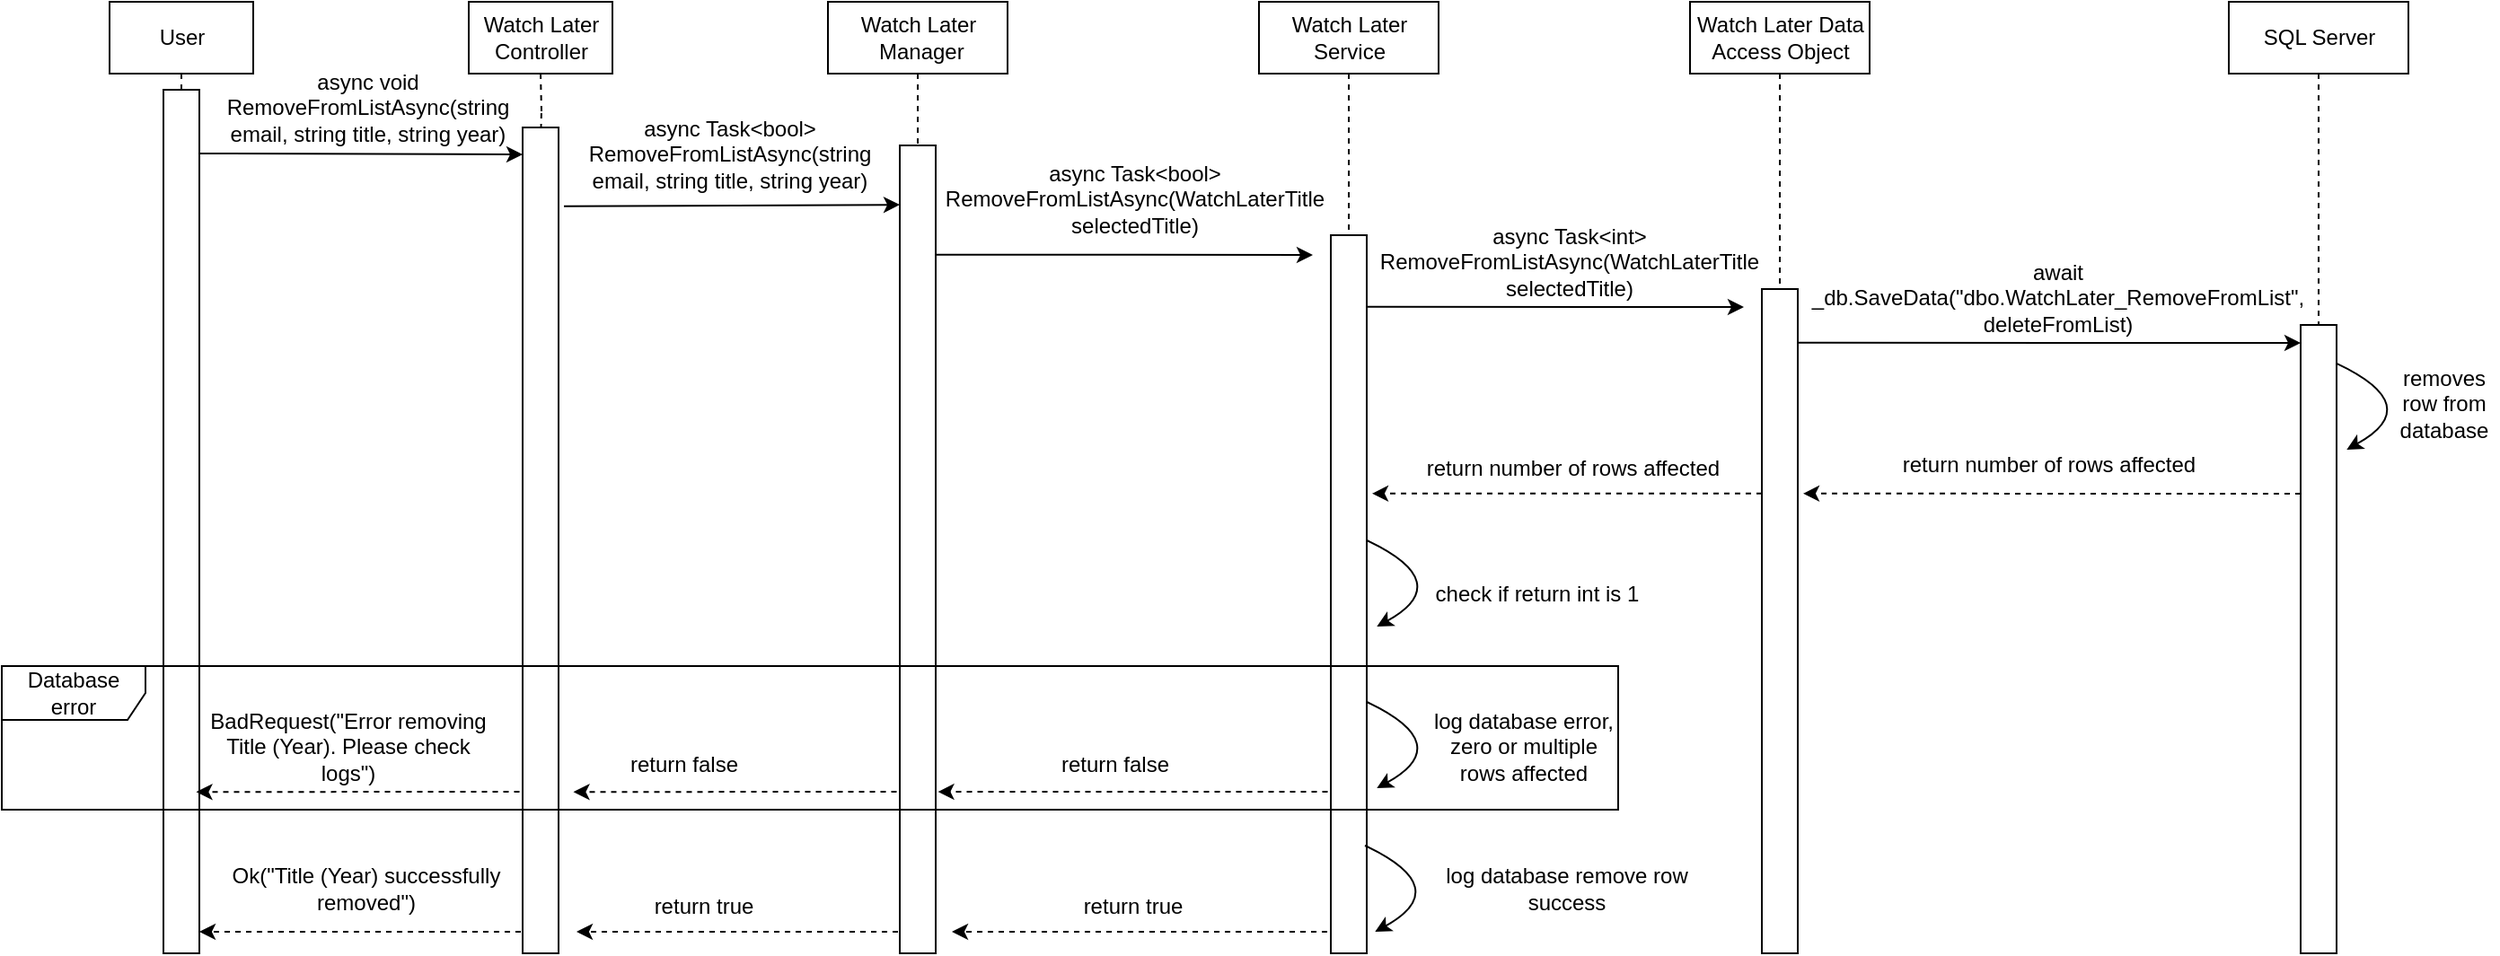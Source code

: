 <mxfile version="17.4.6" type="device"><diagram id="4X9oNEag19hwmWd98fdz" name="Page-1"><mxGraphModel dx="611" dy="556" grid="1" gridSize="10" guides="1" tooltips="1" connect="1" arrows="1" fold="1" page="1" pageScale="1" pageWidth="850" pageHeight="1100" math="0" shadow="0"><root><mxCell id="0"/><mxCell id="1" parent="0"/><mxCell id="0t8EL8WvMx8IOm_KOiA5-8" style="edgeStyle=orthogonalEdgeStyle;rounded=0;orthogonalLoop=1;jettySize=auto;html=1;exitX=0.5;exitY=1;exitDx=0;exitDy=0;entryX=0.5;entryY=0;entryDx=0;entryDy=0;endArrow=none;endFill=0;dashed=1;" parent="1" edge="1"><mxGeometry relative="1" as="geometry"><mxPoint x="360" y="80" as="sourcePoint"/><mxPoint x="360" y="120" as="targetPoint"/></mxGeometry></mxCell><mxCell id="0t8EL8WvMx8IOm_KOiA5-1" value="&lt;div&gt;Watch Later&lt;br&gt;&lt;/div&gt;&lt;div&gt;Controller&lt;/div&gt;" style="html=1;" parent="1" vertex="1"><mxGeometry x="320" y="40" width="80" height="40" as="geometry"/></mxCell><mxCell id="0t8EL8WvMx8IOm_KOiA5-15" style="edgeStyle=orthogonalEdgeStyle;rounded=0;orthogonalLoop=1;jettySize=auto;html=1;exitX=0.5;exitY=1;exitDx=0;exitDy=0;entryX=0.5;entryY=0;entryDx=0;entryDy=0;dashed=1;endArrow=none;endFill=0;" parent="1" source="0t8EL8WvMx8IOm_KOiA5-2" target="0t8EL8WvMx8IOm_KOiA5-5" edge="1"><mxGeometry relative="1" as="geometry"/></mxCell><mxCell id="0t8EL8WvMx8IOm_KOiA5-2" value="&lt;div&gt;Watch Later&lt;/div&gt;&lt;div&gt;&amp;nbsp;Manager&lt;/div&gt;" style="html=1;" parent="1" vertex="1"><mxGeometry x="520" y="40" width="100" height="40" as="geometry"/></mxCell><mxCell id="0t8EL8WvMx8IOm_KOiA5-4" value="" style="rounded=0;whiteSpace=wrap;html=1;" parent="1" vertex="1"><mxGeometry x="350" y="110" width="20" height="460" as="geometry"/></mxCell><mxCell id="0t8EL8WvMx8IOm_KOiA5-5" value="" style="rounded=0;whiteSpace=wrap;html=1;" parent="1" vertex="1"><mxGeometry x="560" y="120" width="20" height="450" as="geometry"/></mxCell><mxCell id="0t8EL8WvMx8IOm_KOiA5-7" value="async Task&amp;lt;bool&amp;gt; RemoveFromListAsync(string email, string title, string year)" style="text;html=1;strokeColor=none;fillColor=none;align=center;verticalAlign=middle;whiteSpace=wrap;rounded=0;" parent="1" vertex="1"><mxGeometry x="389.5" y="110" width="151" height="30" as="geometry"/></mxCell><mxCell id="9NYRpegBXsUitvK6sz2G-9" style="edgeStyle=orthogonalEdgeStyle;rounded=0;orthogonalLoop=1;jettySize=auto;html=1;exitX=0.5;exitY=1;exitDx=0;exitDy=0;entryX=0.5;entryY=0;entryDx=0;entryDy=0;dashed=1;endArrow=none;endFill=0;" parent="1" source="0t8EL8WvMx8IOm_KOiA5-9" target="9NYRpegBXsUitvK6sz2G-1" edge="1"><mxGeometry relative="1" as="geometry"/></mxCell><mxCell id="0t8EL8WvMx8IOm_KOiA5-9" value="&lt;div&gt;Watch Later&lt;br&gt;&lt;/div&gt;&lt;div&gt;Service&lt;br&gt;&lt;/div&gt;" style="html=1;" parent="1" vertex="1"><mxGeometry x="760" y="40" width="100" height="40" as="geometry"/></mxCell><mxCell id="0t8EL8WvMx8IOm_KOiA5-10" value="" style="endArrow=classic;html=1;rounded=0;exitX=1.2;exitY=0.022;exitDx=0;exitDy=0;exitPerimeter=0;entryX=0.05;entryY=0.163;entryDx=0;entryDy=0;entryPerimeter=0;" parent="1" edge="1"><mxGeometry width="50" height="50" relative="1" as="geometry"><mxPoint x="373" y="153.86" as="sourcePoint"/><mxPoint x="560" y="153.04" as="targetPoint"/></mxGeometry></mxCell><mxCell id="0t8EL8WvMx8IOm_KOiA5-17" value="async void RemoveFromListAsync(string email, string title, string year)" style="text;html=1;strokeColor=none;fillColor=none;align=center;verticalAlign=middle;whiteSpace=wrap;rounded=0;" parent="1" vertex="1"><mxGeometry x="184" y="89" width="160" height="20" as="geometry"/></mxCell><mxCell id="9NYRpegBXsUitvK6sz2G-1" value="" style="rounded=0;whiteSpace=wrap;html=1;" parent="1" vertex="1"><mxGeometry x="800" y="170" width="20" height="400" as="geometry"/></mxCell><mxCell id="9NYRpegBXsUitvK6sz2G-18" style="edgeStyle=orthogonalEdgeStyle;rounded=0;orthogonalLoop=1;jettySize=auto;html=1;exitX=0.5;exitY=1;exitDx=0;exitDy=0;dashed=1;endArrow=none;endFill=0;entryX=0.5;entryY=0;entryDx=0;entryDy=0;" parent="1" source="9NYRpegBXsUitvK6sz2G-16" target="9NYRpegBXsUitvK6sz2G-20" edge="1"><mxGeometry relative="1" as="geometry"><mxPoint x="1050" y="510" as="targetPoint"/></mxGeometry></mxCell><mxCell id="9NYRpegBXsUitvK6sz2G-16" value="&lt;div&gt;Watch Later Data &lt;br&gt;&lt;/div&gt;&lt;div&gt;Access Object&lt;/div&gt;" style="html=1;" parent="1" vertex="1"><mxGeometry x="1000" y="40" width="100" height="40" as="geometry"/></mxCell><mxCell id="9NYRpegBXsUitvK6sz2G-17" value="" style="endArrow=classic;html=1;rounded=0;exitX=1.1;exitY=0.05;exitDx=0;exitDy=0;exitPerimeter=0;" parent="1" edge="1"><mxGeometry width="50" height="50" relative="1" as="geometry"><mxPoint x="820" y="209.92" as="sourcePoint"/><mxPoint x="1030" y="210" as="targetPoint"/></mxGeometry></mxCell><mxCell id="9NYRpegBXsUitvK6sz2G-20" value="" style="rounded=0;whiteSpace=wrap;html=1;" parent="1" vertex="1"><mxGeometry x="1040" y="200" width="20" height="370" as="geometry"/></mxCell><mxCell id="ZmdHl4uVQdZIC_vxID8J-8" style="edgeStyle=orthogonalEdgeStyle;rounded=0;orthogonalLoop=1;jettySize=auto;html=1;exitX=0.5;exitY=1;exitDx=0;exitDy=0;dashed=1;endArrow=none;endFill=0;entryX=0.5;entryY=0;entryDx=0;entryDy=0;" parent="1" source="9NYRpegBXsUitvK6sz2G-23" target="ZmdHl4uVQdZIC_vxID8J-9" edge="1"><mxGeometry relative="1" as="geometry"><mxPoint x="1390" y="620" as="targetPoint"/></mxGeometry></mxCell><mxCell id="9NYRpegBXsUitvK6sz2G-23" value="SQL Server" style="html=1;" parent="1" vertex="1"><mxGeometry x="1300" y="40" width="100" height="40" as="geometry"/></mxCell><mxCell id="ZmdHl4uVQdZIC_vxID8J-9" value="" style="rounded=0;whiteSpace=wrap;html=1;" parent="1" vertex="1"><mxGeometry x="1340" y="220" width="20" height="350" as="geometry"/></mxCell><mxCell id="ZmdHl4uVQdZIC_vxID8J-12" value="" style="endArrow=classic;html=1;rounded=0;dashed=1;entryX=1.05;entryY=0.889;entryDx=0;entryDy=0;entryPerimeter=0;" parent="1" edge="1"><mxGeometry width="50" height="50" relative="1" as="geometry"><mxPoint x="1340" y="314" as="sourcePoint"/><mxPoint x="1063" y="313.9" as="targetPoint"/></mxGeometry></mxCell><mxCell id="I-vfS9v51AiLzjY8TlFa-2" style="edgeStyle=orthogonalEdgeStyle;rounded=0;orthogonalLoop=1;jettySize=auto;html=1;exitX=0.5;exitY=1;exitDx=0;exitDy=0;dashed=1;endArrow=none;endFill=0;entryX=0.5;entryY=0;entryDx=0;entryDy=0;" parent="1" source="I-vfS9v51AiLzjY8TlFa-1" target="I-vfS9v51AiLzjY8TlFa-5" edge="1"><mxGeometry relative="1" as="geometry"><mxPoint x="160" y="110" as="targetPoint"/></mxGeometry></mxCell><mxCell id="I-vfS9v51AiLzjY8TlFa-1" value="User" style="html=1;" parent="1" vertex="1"><mxGeometry x="120" y="40" width="80" height="40" as="geometry"/></mxCell><mxCell id="I-vfS9v51AiLzjY8TlFa-5" value="" style="rounded=0;whiteSpace=wrap;html=1;" parent="1" vertex="1"><mxGeometry x="150" y="89" width="20" height="481" as="geometry"/></mxCell><mxCell id="I-vfS9v51AiLzjY8TlFa-6" value="" style="endArrow=classic;html=1;rounded=0;" parent="1" edge="1"><mxGeometry width="50" height="50" relative="1" as="geometry"><mxPoint x="170" y="124.5" as="sourcePoint"/><mxPoint x="350" y="125" as="targetPoint"/></mxGeometry></mxCell><mxCell id="HV_sgUGZa8zVtvxLu__a-8" value="async Task&amp;lt;bool&amp;gt; RemoveFromListAsync(WatchLaterTitle selectedTitle)" style="text;html=1;strokeColor=none;fillColor=none;align=center;verticalAlign=middle;whiteSpace=wrap;rounded=0;" parent="1" vertex="1"><mxGeometry x="581.75" y="140" width="218.25" height="20" as="geometry"/></mxCell><mxCell id="HV_sgUGZa8zVtvxLu__a-9" value="" style="endArrow=classic;html=1;rounded=0;exitX=1.2;exitY=0.022;exitDx=0;exitDy=0;exitPerimeter=0;" parent="1" edge="1"><mxGeometry width="50" height="50" relative="1" as="geometry"><mxPoint x="580" y="180.82" as="sourcePoint"/><mxPoint x="790" y="181" as="targetPoint"/></mxGeometry></mxCell><mxCell id="HV_sgUGZa8zVtvxLu__a-12" value="" style="endArrow=classic;html=1;rounded=0;exitX=1.1;exitY=0.05;exitDx=0;exitDy=0;exitPerimeter=0;" parent="1" edge="1"><mxGeometry width="50" height="50" relative="1" as="geometry"><mxPoint x="1060" y="229.92" as="sourcePoint"/><mxPoint x="1340" y="230" as="targetPoint"/></mxGeometry></mxCell><mxCell id="HV_sgUGZa8zVtvxLu__a-13" value="await _db.SaveData(&quot;dbo.WatchLater_RemoveFromList&quot;, deleteFromList)" style="text;html=1;strokeColor=none;fillColor=none;align=center;verticalAlign=middle;whiteSpace=wrap;rounded=0;" parent="1" vertex="1"><mxGeometry x="1100" y="190" width="210" height="30" as="geometry"/></mxCell><mxCell id="HV_sgUGZa8zVtvxLu__a-14" value="" style="endArrow=classic;html=1;rounded=0;exitX=-0.1;exitY=0.913;exitDx=0;exitDy=0;dashed=1;exitPerimeter=0;entryX=1.05;entryY=0.889;entryDx=0;entryDy=0;entryPerimeter=0;" parent="1" edge="1"><mxGeometry width="50" height="50" relative="1" as="geometry"><mxPoint x="1040" y="313.89" as="sourcePoint"/><mxPoint x="823" y="313.9" as="targetPoint"/></mxGeometry></mxCell><mxCell id="HV_sgUGZa8zVtvxLu__a-16" value="" style="endArrow=classic;html=1;rounded=0;exitX=-0.1;exitY=0.913;exitDx=0;exitDy=0;dashed=1;exitPerimeter=0;entryX=1.05;entryY=0.889;entryDx=0;entryDy=0;entryPerimeter=0;" parent="1" edge="1"><mxGeometry width="50" height="50" relative="1" as="geometry"><mxPoint x="798.25" y="480.0" as="sourcePoint"/><mxPoint x="581.25" y="480.01" as="targetPoint"/></mxGeometry></mxCell><mxCell id="HV_sgUGZa8zVtvxLu__a-17" value="return false" style="text;html=1;strokeColor=none;fillColor=none;align=center;verticalAlign=middle;whiteSpace=wrap;rounded=0;" parent="1" vertex="1"><mxGeometry x="645.25" y="450" width="70" height="30" as="geometry"/></mxCell><mxCell id="HV_sgUGZa8zVtvxLu__a-18" value="" style="endArrow=classic;html=1;rounded=0;exitX=-0.1;exitY=0.913;exitDx=0;exitDy=0;dashed=1;exitPerimeter=0;" parent="1" edge="1"><mxGeometry width="50" height="50" relative="1" as="geometry"><mxPoint x="558.25" y="480.0" as="sourcePoint"/><mxPoint x="378.25" y="480.11" as="targetPoint"/></mxGeometry></mxCell><mxCell id="HV_sgUGZa8zVtvxLu__a-19" value="return false" style="text;html=1;strokeColor=none;fillColor=none;align=center;verticalAlign=middle;whiteSpace=wrap;rounded=0;" parent="1" vertex="1"><mxGeometry x="405.25" y="450" width="70" height="30" as="geometry"/></mxCell><mxCell id="HV_sgUGZa8zVtvxLu__a-20" value="" style="endArrow=classic;html=1;rounded=0;exitX=-0.1;exitY=0.913;exitDx=0;exitDy=0;dashed=1;exitPerimeter=0;" parent="1" edge="1"><mxGeometry width="50" height="50" relative="1" as="geometry"><mxPoint x="348.25" y="480.0" as="sourcePoint"/><mxPoint x="168.25" y="480.11" as="targetPoint"/></mxGeometry></mxCell><mxCell id="HV_sgUGZa8zVtvxLu__a-21" value="BadRequest(&quot;Error removing Title (Year). Please check logs&quot;)" style="text;html=1;strokeColor=none;fillColor=none;align=center;verticalAlign=middle;whiteSpace=wrap;rounded=0;" parent="1" vertex="1"><mxGeometry x="173.25" y="445.56" width="160" height="18.89" as="geometry"/></mxCell><mxCell id="HV_sgUGZa8zVtvxLu__a-23" value="removes row from database" style="text;html=1;strokeColor=none;fillColor=none;align=center;verticalAlign=middle;whiteSpace=wrap;rounded=0;" parent="1" vertex="1"><mxGeometry x="1390" y="239.44" width="60" height="50" as="geometry"/></mxCell><mxCell id="HV_sgUGZa8zVtvxLu__a-24" value="" style="curved=1;endArrow=classic;html=1;rounded=0;exitX=1;exitY=0.057;exitDx=0;exitDy=0;exitPerimeter=0;entryX=1.283;entryY=0.132;entryDx=0;entryDy=0;entryPerimeter=0;" parent="1" edge="1"><mxGeometry width="50" height="50" relative="1" as="geometry"><mxPoint x="1360" y="241.44" as="sourcePoint"/><mxPoint x="1365.66" y="289.44" as="targetPoint"/><Array as="points"><mxPoint x="1410" y="264.96"/></Array></mxGeometry></mxCell><mxCell id="HV_sgUGZa8zVtvxLu__a-25" value="log database error, zero or multiple rows affected" style="text;html=1;strokeColor=none;fillColor=none;align=center;verticalAlign=middle;whiteSpace=wrap;rounded=0;" parent="1" vertex="1"><mxGeometry x="855" y="430" width="105" height="50" as="geometry"/></mxCell><mxCell id="HV_sgUGZa8zVtvxLu__a-27" value="" style="endArrow=classic;html=1;rounded=0;exitX=-0.1;exitY=0.913;exitDx=0;exitDy=0;dashed=1;exitPerimeter=0;" parent="1" edge="1"><mxGeometry width="50" height="50" relative="1" as="geometry"><mxPoint x="798" y="558" as="sourcePoint"/><mxPoint x="589" y="558" as="targetPoint"/></mxGeometry></mxCell><mxCell id="HV_sgUGZa8zVtvxLu__a-28" value="return true" style="text;html=1;strokeColor=none;fillColor=none;align=center;verticalAlign=middle;whiteSpace=wrap;rounded=0;" parent="1" vertex="1"><mxGeometry x="654.88" y="529" width="70" height="30" as="geometry"/></mxCell><mxCell id="s2REQ7GBuzhkjA7SBQm_-2" value="" style="curved=1;endArrow=classic;html=1;rounded=0;exitX=1;exitY=0.057;exitDx=0;exitDy=0;exitPerimeter=0;entryX=1.283;entryY=0.132;entryDx=0;entryDy=0;entryPerimeter=0;" edge="1" parent="1"><mxGeometry width="50" height="50" relative="1" as="geometry"><mxPoint x="820" y="340.0" as="sourcePoint"/><mxPoint x="825.66" y="388.0" as="targetPoint"/><Array as="points"><mxPoint x="870" y="363.52"/></Array></mxGeometry></mxCell><mxCell id="s2REQ7GBuzhkjA7SBQm_-3" value="check if return int is 1" style="text;html=1;strokeColor=none;fillColor=none;align=center;verticalAlign=middle;whiteSpace=wrap;rounded=0;" vertex="1" parent="1"><mxGeometry x="850" y="360" width="130" height="20" as="geometry"/></mxCell><mxCell id="s2REQ7GBuzhkjA7SBQm_-4" value="" style="curved=1;endArrow=classic;html=1;rounded=0;exitX=1;exitY=0.057;exitDx=0;exitDy=0;exitPerimeter=0;entryX=1.283;entryY=0.132;entryDx=0;entryDy=0;entryPerimeter=0;" edge="1" parent="1"><mxGeometry width="50" height="50" relative="1" as="geometry"><mxPoint x="820" y="430" as="sourcePoint"/><mxPoint x="825.66" y="478" as="targetPoint"/><Array as="points"><mxPoint x="870" y="453.52"/></Array></mxGeometry></mxCell><mxCell id="s2REQ7GBuzhkjA7SBQm_-24" value="Database error" style="shape=umlFrame;whiteSpace=wrap;html=1;fillColor=none;width=80;height=30;" vertex="1" parent="1"><mxGeometry x="60" y="410" width="900" height="80" as="geometry"/></mxCell><mxCell id="s2REQ7GBuzhkjA7SBQm_-25" value="log database remove row success" style="text;html=1;strokeColor=none;fillColor=none;align=center;verticalAlign=middle;whiteSpace=wrap;rounded=0;" vertex="1" parent="1"><mxGeometry x="854" y="524" width="155" height="20" as="geometry"/></mxCell><mxCell id="s2REQ7GBuzhkjA7SBQm_-26" value="" style="curved=1;endArrow=classic;html=1;rounded=0;exitX=1;exitY=0.057;exitDx=0;exitDy=0;exitPerimeter=0;entryX=1.283;entryY=0.132;entryDx=0;entryDy=0;entryPerimeter=0;" edge="1" parent="1"><mxGeometry width="50" height="50" relative="1" as="geometry"><mxPoint x="819" y="510" as="sourcePoint"/><mxPoint x="824.66" y="558" as="targetPoint"/><Array as="points"><mxPoint x="869" y="533.52"/></Array></mxGeometry></mxCell><mxCell id="s2REQ7GBuzhkjA7SBQm_-27" value="" style="endArrow=classic;html=1;rounded=0;exitX=-0.1;exitY=0.913;exitDx=0;exitDy=0;dashed=1;exitPerimeter=0;" edge="1" parent="1"><mxGeometry width="50" height="50" relative="1" as="geometry"><mxPoint x="559" y="558" as="sourcePoint"/><mxPoint x="380" y="558" as="targetPoint"/></mxGeometry></mxCell><mxCell id="s2REQ7GBuzhkjA7SBQm_-28" value="return true" style="text;html=1;strokeColor=none;fillColor=none;align=center;verticalAlign=middle;whiteSpace=wrap;rounded=0;" vertex="1" parent="1"><mxGeometry x="415.88" y="529" width="70" height="30" as="geometry"/></mxCell><mxCell id="s2REQ7GBuzhkjA7SBQm_-29" value="" style="endArrow=classic;html=1;rounded=0;exitX=-0.1;exitY=0.913;exitDx=0;exitDy=0;dashed=1;exitPerimeter=0;" edge="1" parent="1"><mxGeometry width="50" height="50" relative="1" as="geometry"><mxPoint x="349" y="558" as="sourcePoint"/><mxPoint x="170" y="558" as="targetPoint"/></mxGeometry></mxCell><mxCell id="s2REQ7GBuzhkjA7SBQm_-30" value="Ok(&quot;Title (Year) successfully removed&quot;)" style="text;html=1;strokeColor=none;fillColor=none;align=center;verticalAlign=middle;whiteSpace=wrap;rounded=0;" vertex="1" parent="1"><mxGeometry x="183" y="519" width="160" height="30" as="geometry"/></mxCell><mxCell id="s2REQ7GBuzhkjA7SBQm_-32" value="async Task&amp;lt;int&amp;gt; RemoveFromListAsync(WatchLaterTitle selectedTitle)" style="text;html=1;strokeColor=none;fillColor=none;align=center;verticalAlign=middle;whiteSpace=wrap;rounded=0;" vertex="1" parent="1"><mxGeometry x="852.5" y="170" width="160" height="30" as="geometry"/></mxCell><mxCell id="s2REQ7GBuzhkjA7SBQm_-33" value="return number of rows affected" style="text;html=1;strokeColor=none;fillColor=none;align=center;verticalAlign=middle;whiteSpace=wrap;rounded=0;" vertex="1" parent="1"><mxGeometry x="1110" y="288.33" width="180" height="20" as="geometry"/></mxCell><mxCell id="s2REQ7GBuzhkjA7SBQm_-34" value="return number of rows affected" style="text;html=1;strokeColor=none;fillColor=none;align=center;verticalAlign=middle;whiteSpace=wrap;rounded=0;" vertex="1" parent="1"><mxGeometry x="845" y="290" width="180" height="20" as="geometry"/></mxCell></root></mxGraphModel></diagram></mxfile>